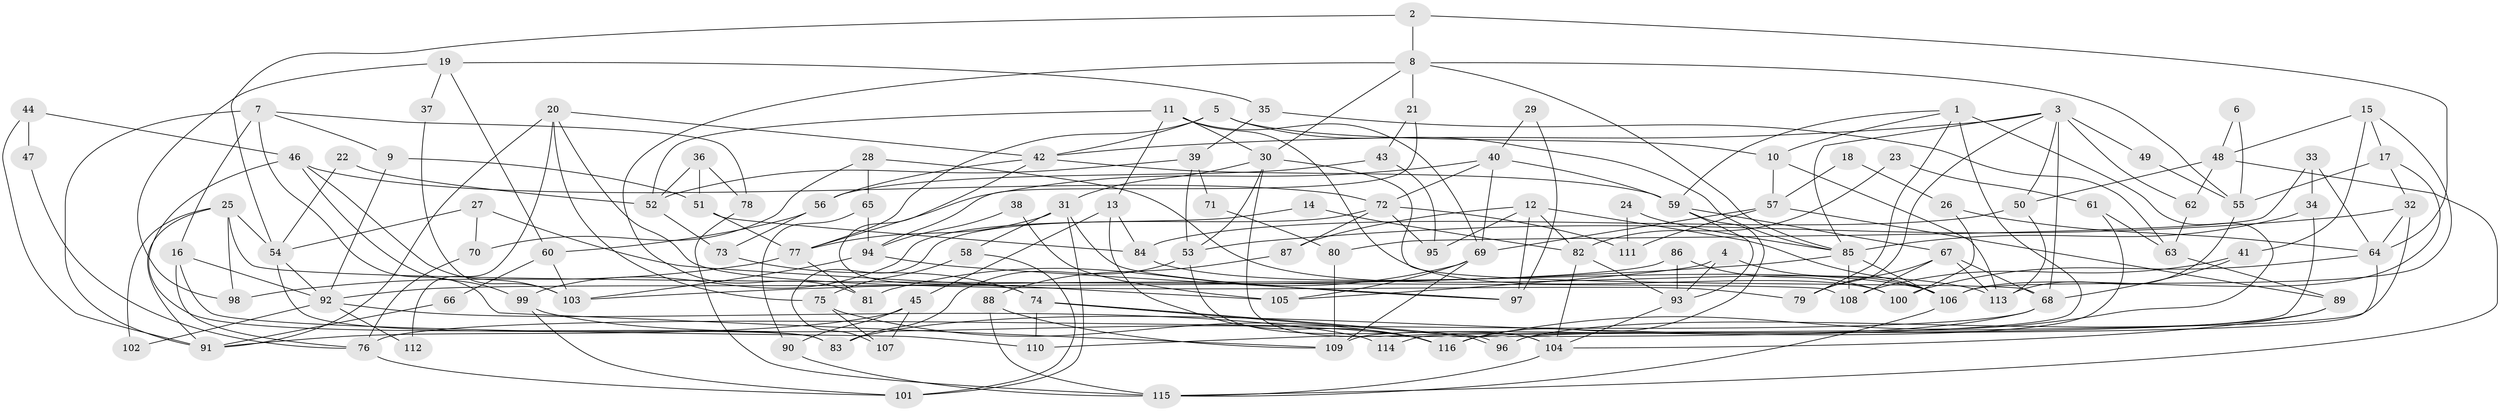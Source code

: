 // Generated by graph-tools (version 1.1) at 2025/50/03/09/25 03:50:12]
// undirected, 116 vertices, 232 edges
graph export_dot {
graph [start="1"]
  node [color=gray90,style=filled];
  1;
  2;
  3;
  4;
  5;
  6;
  7;
  8;
  9;
  10;
  11;
  12;
  13;
  14;
  15;
  16;
  17;
  18;
  19;
  20;
  21;
  22;
  23;
  24;
  25;
  26;
  27;
  28;
  29;
  30;
  31;
  32;
  33;
  34;
  35;
  36;
  37;
  38;
  39;
  40;
  41;
  42;
  43;
  44;
  45;
  46;
  47;
  48;
  49;
  50;
  51;
  52;
  53;
  54;
  55;
  56;
  57;
  58;
  59;
  60;
  61;
  62;
  63;
  64;
  65;
  66;
  67;
  68;
  69;
  70;
  71;
  72;
  73;
  74;
  75;
  76;
  77;
  78;
  79;
  80;
  81;
  82;
  83;
  84;
  85;
  86;
  87;
  88;
  89;
  90;
  91;
  92;
  93;
  94;
  95;
  96;
  97;
  98;
  99;
  100;
  101;
  102;
  103;
  104;
  105;
  106;
  107;
  108;
  109;
  110;
  111;
  112;
  113;
  114;
  115;
  116;
  1 -- 59;
  1 -- 116;
  1 -- 10;
  1 -- 79;
  1 -- 110;
  2 -- 8;
  2 -- 54;
  2 -- 64;
  3 -- 85;
  3 -- 79;
  3 -- 42;
  3 -- 49;
  3 -- 50;
  3 -- 62;
  3 -- 68;
  4 -- 93;
  4 -- 106;
  4 -- 105;
  5 -- 42;
  5 -- 10;
  5 -- 77;
  5 -- 85;
  6 -- 48;
  6 -- 55;
  7 -- 9;
  7 -- 78;
  7 -- 16;
  7 -- 91;
  7 -- 109;
  8 -- 30;
  8 -- 85;
  8 -- 21;
  8 -- 55;
  8 -- 81;
  9 -- 51;
  9 -- 92;
  10 -- 113;
  10 -- 57;
  11 -- 69;
  11 -- 30;
  11 -- 13;
  11 -- 52;
  11 -- 100;
  12 -- 106;
  12 -- 82;
  12 -- 87;
  12 -- 95;
  12 -- 97;
  13 -- 116;
  13 -- 45;
  13 -- 84;
  14 -- 82;
  14 -- 99;
  15 -- 48;
  15 -- 41;
  15 -- 17;
  15 -- 106;
  16 -- 110;
  16 -- 76;
  16 -- 92;
  17 -- 55;
  17 -- 32;
  17 -- 106;
  18 -- 57;
  18 -- 26;
  19 -- 35;
  19 -- 60;
  19 -- 37;
  19 -- 98;
  20 -- 91;
  20 -- 42;
  20 -- 75;
  20 -- 79;
  20 -- 112;
  21 -- 94;
  21 -- 43;
  22 -- 52;
  22 -- 54;
  23 -- 61;
  23 -- 82;
  24 -- 111;
  24 -- 85;
  25 -- 91;
  25 -- 98;
  25 -- 54;
  25 -- 102;
  25 -- 108;
  26 -- 64;
  26 -- 100;
  27 -- 70;
  27 -- 54;
  27 -- 105;
  28 -- 65;
  28 -- 113;
  28 -- 70;
  29 -- 40;
  29 -- 97;
  30 -- 68;
  30 -- 104;
  30 -- 31;
  30 -- 53;
  31 -- 101;
  31 -- 58;
  31 -- 77;
  31 -- 97;
  32 -- 53;
  32 -- 64;
  32 -- 114;
  33 -- 34;
  33 -- 64;
  33 -- 80;
  34 -- 85;
  34 -- 116;
  35 -- 39;
  35 -- 63;
  36 -- 52;
  36 -- 51;
  36 -- 78;
  37 -- 103;
  38 -- 94;
  38 -- 105;
  39 -- 52;
  39 -- 53;
  39 -- 71;
  40 -- 69;
  40 -- 77;
  40 -- 59;
  40 -- 72;
  41 -- 108;
  41 -- 68;
  42 -- 59;
  42 -- 56;
  42 -- 74;
  43 -- 95;
  43 -- 56;
  44 -- 46;
  44 -- 91;
  44 -- 47;
  45 -- 107;
  45 -- 90;
  45 -- 91;
  46 -- 83;
  46 -- 72;
  46 -- 99;
  46 -- 103;
  47 -- 76;
  48 -- 50;
  48 -- 115;
  48 -- 62;
  49 -- 55;
  50 -- 84;
  50 -- 113;
  51 -- 84;
  51 -- 77;
  52 -- 73;
  53 -- 83;
  53 -- 104;
  54 -- 92;
  54 -- 83;
  55 -- 113;
  56 -- 60;
  56 -- 73;
  57 -- 69;
  57 -- 89;
  57 -- 111;
  58 -- 101;
  58 -- 75;
  59 -- 67;
  59 -- 93;
  59 -- 116;
  60 -- 103;
  60 -- 66;
  61 -- 63;
  61 -- 109;
  62 -- 63;
  63 -- 89;
  64 -- 96;
  64 -- 100;
  65 -- 90;
  65 -- 94;
  66 -- 91;
  67 -- 108;
  67 -- 79;
  67 -- 68;
  67 -- 113;
  68 -- 76;
  68 -- 83;
  69 -- 81;
  69 -- 105;
  69 -- 109;
  70 -- 76;
  71 -- 80;
  72 -- 87;
  72 -- 95;
  72 -- 107;
  72 -- 111;
  73 -- 74;
  74 -- 96;
  74 -- 96;
  74 -- 110;
  75 -- 107;
  75 -- 116;
  76 -- 101;
  77 -- 81;
  77 -- 98;
  78 -- 115;
  80 -- 109;
  82 -- 104;
  82 -- 93;
  84 -- 106;
  85 -- 106;
  85 -- 103;
  85 -- 108;
  86 -- 100;
  86 -- 93;
  86 -- 92;
  87 -- 88;
  88 -- 109;
  88 -- 115;
  89 -- 96;
  89 -- 104;
  90 -- 115;
  92 -- 102;
  92 -- 112;
  92 -- 114;
  93 -- 104;
  94 -- 97;
  94 -- 103;
  99 -- 116;
  99 -- 101;
  104 -- 115;
  106 -- 115;
}
